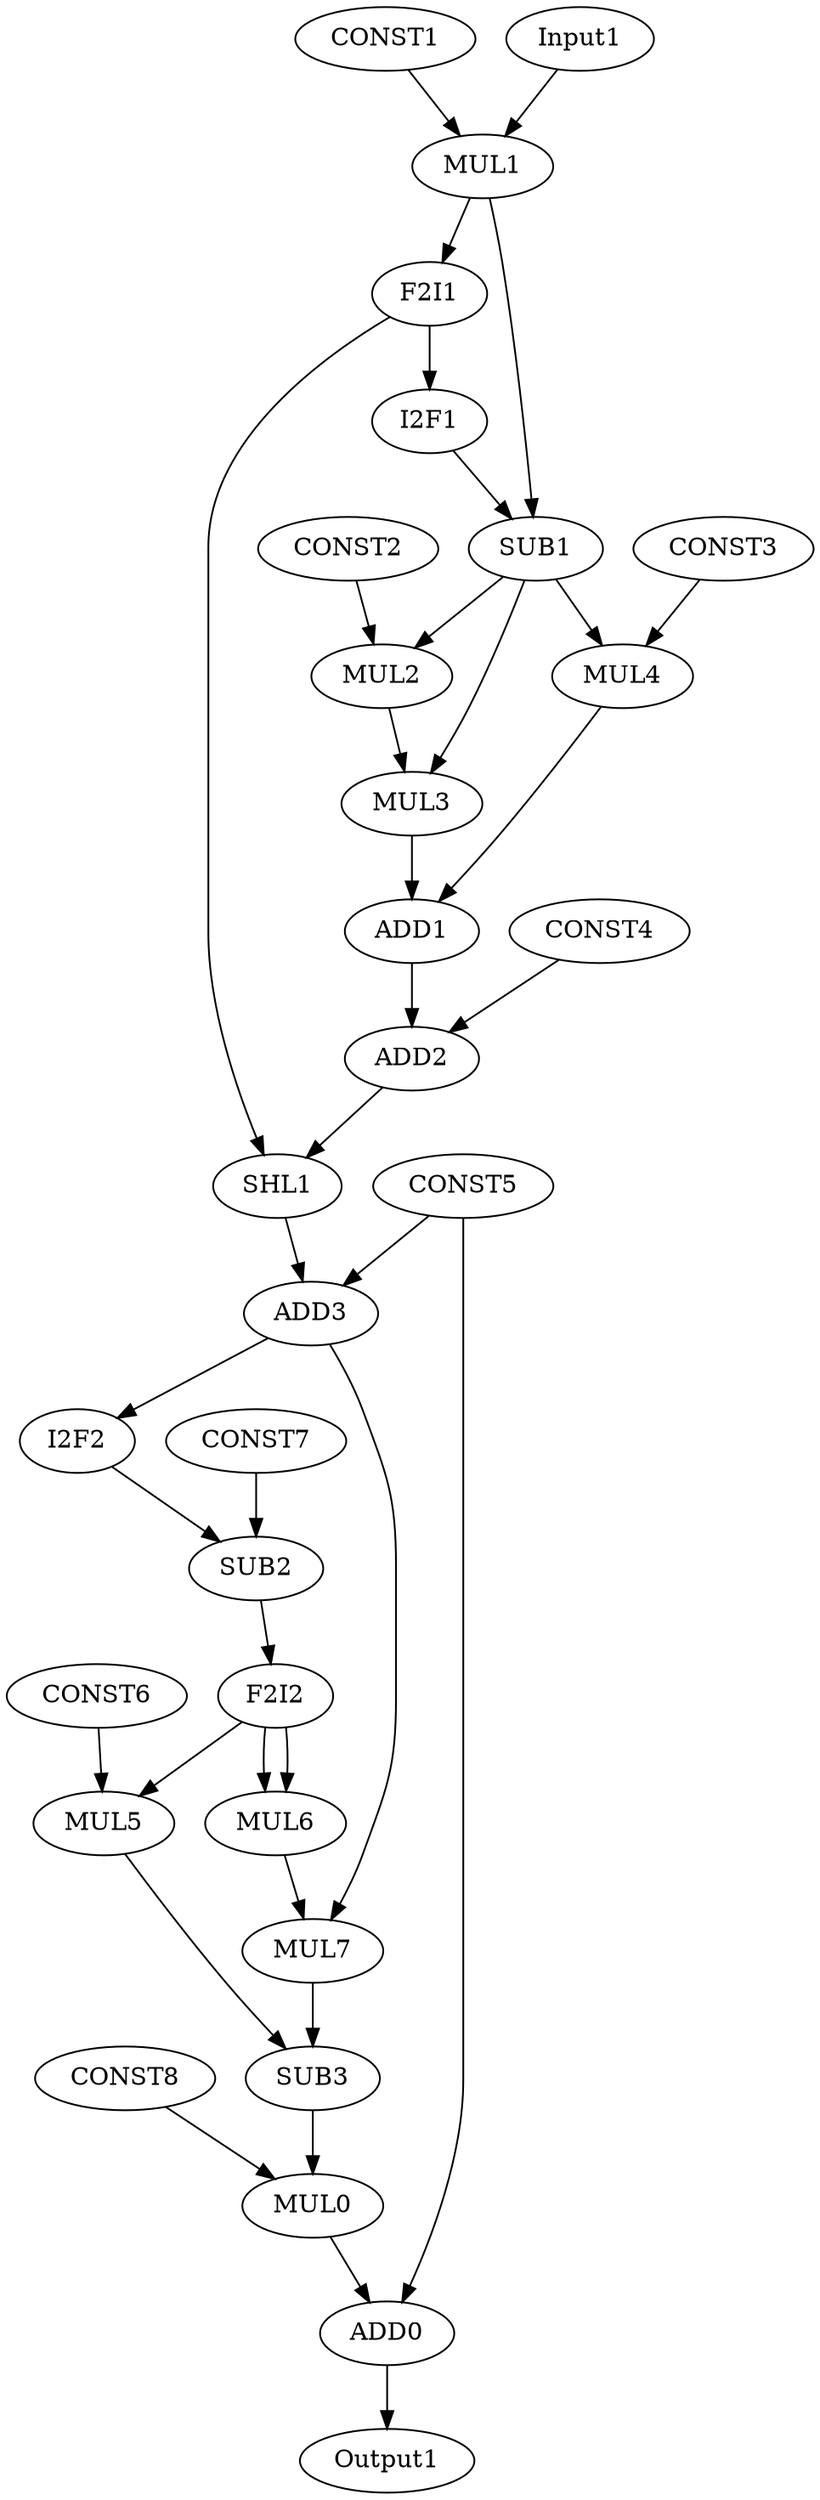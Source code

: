 Digraph G {
CONST1[opcode=const, value=16837]; #-2.0 * 1.442383
CONST2[opcode=const, value=13693]; #0.841309
CONST3[opcode=const, value=14655]; #0.856445
CONST4[opcode=const, value=15363]; #1.008789
CONST5[opcode=const, value=15360]; #1.0000
CONST6[opcode=const, value=16384]; #2.0
CONST7[opcode=const, value=30586]; #magic number
CONST8[opcode=const, value=49152]; #-2.0
Input1[opcode=input, ref_name="A1", size=2000, offset="0, 0", pattern="2, 1000"];
Output1[opcode=output, ref_name="B1", size=2000, offset="0, 0", pattern="2, 1000"];
MUL0[opcode=fmul];
MUL1[opcode=fmul];
MUL2[opcode=fmul];
MUL3[opcode=fmul];
MUL4[opcode=fmul];
F2I1[opcode=toint];
I2F1[opcode=tofloat];
SUB1[opcode=fsub];
ADD0[opcode=fadd];
ADD1[opcode=fadd];
ADD2[opcode=fadd];
ADD3[opcode=fadd];
SHL1[opcode=fshl];
Input1->MUL1[operand=0];
CONST1->MUL1[operand=1];
MUL1->F2I1[operand=0];
F2I1->I2F1[operand=0];
I2F1->SUB1[operand=1];
MUL1->SUB1[operand=0];
SUB1->MUL2[operand=0];
CONST2->MUL2[operand=1];
MUL2->MUL3[operand=0];
SUB1->MUL3[operand=1];
SUB1->MUL4[operand=0];
CONST3->MUL4[operand=1];
MUL3->ADD1[operand=0];
MUL4->ADD1[operand=1];
ADD1->ADD2[operand=0];
CONST4->ADD2[operand=1];
ADD2->SHL1[operand=0];
F2I1->SHL1[operand=1];
SHL1->ADD3[opcode=0];
CONST5->ADD3[opcode=1];

I2F2[opcode=tofloat];
F2I2[opcode=toint];
MUL5[opcode=fmul];
MUL6[opcode=fmul];
MUL7[opcode=fmul];
SUB2[opcode=fsub];
SUB3[opcode=fsub];
ADD3->I2F2[operand=0];
I2F2->SUB2[operand=1];
CONST7->SUB2[operand=0];
SUB2->F2I2[operand=0];
F2I2->MUL5[operand=0];
CONST6->MUL5[operand=1];
F2I2->MUL6[operand=0];
F2I2->MUL6[operand=1];
MUL6->MUL7[operand=0];
ADD3->MUL7[operand=1];
MUL7->SUB3[operand=1];
MUL5->SUB3[operand=0];
SUB3->MUL0[operand=0];
CONST8->MUL0[operand=1];
MUL0->ADD0[operand=0];
CONST5->ADD0[operand=1];
ADD0->Output1[operand=0];
}
